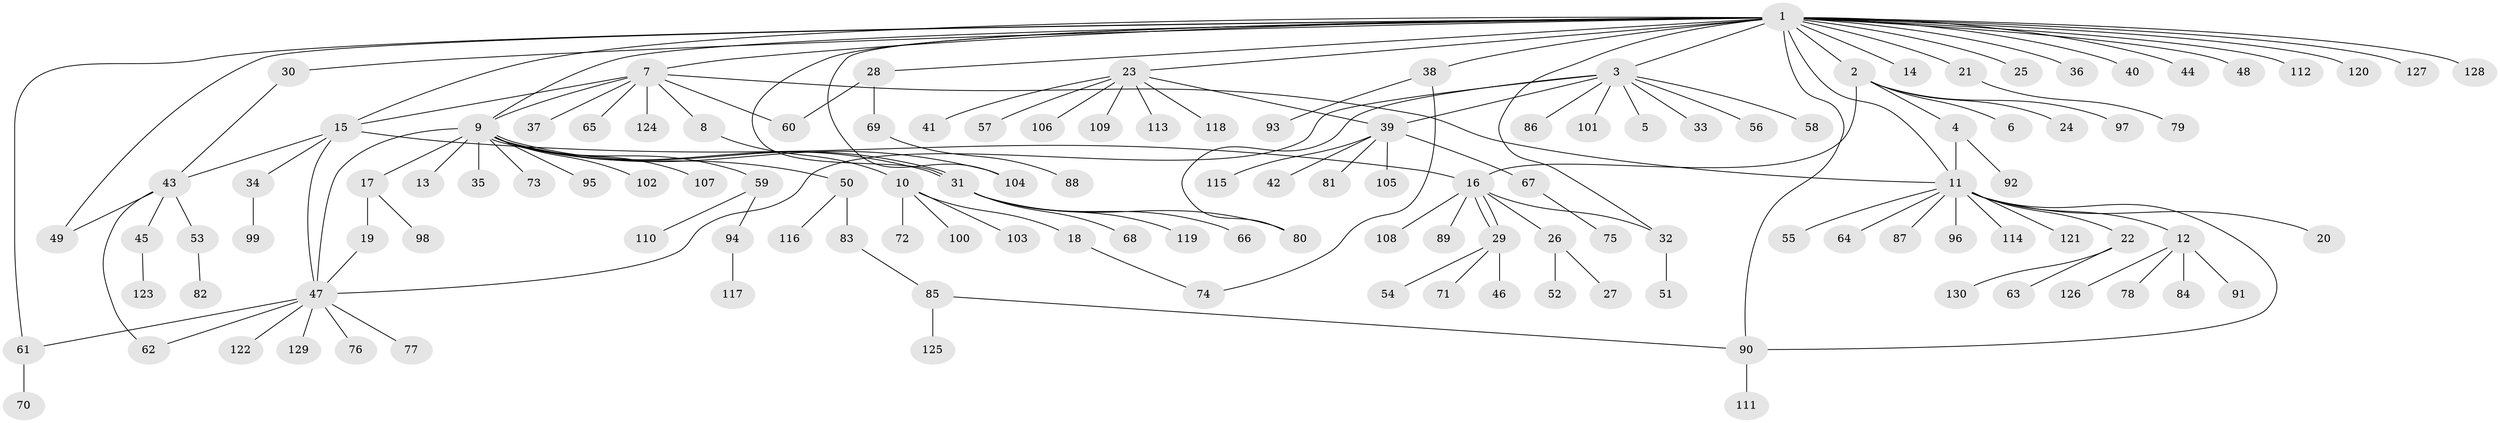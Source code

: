 // coarse degree distribution, {27: 0.009615384615384616, 5: 0.009615384615384616, 9: 0.028846153846153848, 2: 0.125, 1: 0.6730769230769231, 14: 0.019230769230769232, 4: 0.019230769230769232, 6: 0.038461538461538464, 10: 0.009615384615384616, 7: 0.009615384615384616, 3: 0.057692307692307696}
// Generated by graph-tools (version 1.1) at 2025/51/02/27/25 19:51:54]
// undirected, 130 vertices, 152 edges
graph export_dot {
graph [start="1"]
  node [color=gray90,style=filled];
  1;
  2;
  3;
  4;
  5;
  6;
  7;
  8;
  9;
  10;
  11;
  12;
  13;
  14;
  15;
  16;
  17;
  18;
  19;
  20;
  21;
  22;
  23;
  24;
  25;
  26;
  27;
  28;
  29;
  30;
  31;
  32;
  33;
  34;
  35;
  36;
  37;
  38;
  39;
  40;
  41;
  42;
  43;
  44;
  45;
  46;
  47;
  48;
  49;
  50;
  51;
  52;
  53;
  54;
  55;
  56;
  57;
  58;
  59;
  60;
  61;
  62;
  63;
  64;
  65;
  66;
  67;
  68;
  69;
  70;
  71;
  72;
  73;
  74;
  75;
  76;
  77;
  78;
  79;
  80;
  81;
  82;
  83;
  84;
  85;
  86;
  87;
  88;
  89;
  90;
  91;
  92;
  93;
  94;
  95;
  96;
  97;
  98;
  99;
  100;
  101;
  102;
  103;
  104;
  105;
  106;
  107;
  108;
  109;
  110;
  111;
  112;
  113;
  114;
  115;
  116;
  117;
  118;
  119;
  120;
  121;
  122;
  123;
  124;
  125;
  126;
  127;
  128;
  129;
  130;
  1 -- 2;
  1 -- 3;
  1 -- 7;
  1 -- 9;
  1 -- 11;
  1 -- 14;
  1 -- 15;
  1 -- 21;
  1 -- 23;
  1 -- 25;
  1 -- 28;
  1 -- 30;
  1 -- 31;
  1 -- 32;
  1 -- 36;
  1 -- 38;
  1 -- 40;
  1 -- 44;
  1 -- 48;
  1 -- 49;
  1 -- 61;
  1 -- 90;
  1 -- 104;
  1 -- 112;
  1 -- 120;
  1 -- 127;
  1 -- 128;
  2 -- 4;
  2 -- 6;
  2 -- 16;
  2 -- 24;
  2 -- 97;
  3 -- 5;
  3 -- 33;
  3 -- 39;
  3 -- 47;
  3 -- 56;
  3 -- 58;
  3 -- 80;
  3 -- 86;
  3 -- 101;
  4 -- 11;
  4 -- 92;
  7 -- 8;
  7 -- 9;
  7 -- 11;
  7 -- 15;
  7 -- 37;
  7 -- 60;
  7 -- 65;
  7 -- 124;
  8 -- 10;
  9 -- 13;
  9 -- 17;
  9 -- 31;
  9 -- 31;
  9 -- 35;
  9 -- 47;
  9 -- 50;
  9 -- 59;
  9 -- 73;
  9 -- 95;
  9 -- 102;
  9 -- 104;
  9 -- 107;
  10 -- 18;
  10 -- 72;
  10 -- 100;
  10 -- 103;
  11 -- 12;
  11 -- 20;
  11 -- 22;
  11 -- 55;
  11 -- 64;
  11 -- 87;
  11 -- 90;
  11 -- 96;
  11 -- 114;
  11 -- 121;
  12 -- 78;
  12 -- 84;
  12 -- 91;
  12 -- 126;
  15 -- 16;
  15 -- 34;
  15 -- 43;
  15 -- 47;
  16 -- 26;
  16 -- 29;
  16 -- 29;
  16 -- 32;
  16 -- 89;
  16 -- 108;
  17 -- 19;
  17 -- 98;
  18 -- 74;
  19 -- 47;
  21 -- 79;
  22 -- 63;
  22 -- 130;
  23 -- 39;
  23 -- 41;
  23 -- 57;
  23 -- 106;
  23 -- 109;
  23 -- 113;
  23 -- 118;
  26 -- 27;
  26 -- 52;
  28 -- 60;
  28 -- 69;
  29 -- 46;
  29 -- 54;
  29 -- 71;
  30 -- 43;
  31 -- 66;
  31 -- 68;
  31 -- 80;
  31 -- 119;
  32 -- 51;
  34 -- 99;
  38 -- 74;
  38 -- 93;
  39 -- 42;
  39 -- 67;
  39 -- 81;
  39 -- 105;
  39 -- 115;
  43 -- 45;
  43 -- 49;
  43 -- 53;
  43 -- 62;
  45 -- 123;
  47 -- 61;
  47 -- 62;
  47 -- 76;
  47 -- 77;
  47 -- 122;
  47 -- 129;
  50 -- 83;
  50 -- 116;
  53 -- 82;
  59 -- 94;
  59 -- 110;
  61 -- 70;
  67 -- 75;
  69 -- 88;
  83 -- 85;
  85 -- 90;
  85 -- 125;
  90 -- 111;
  94 -- 117;
}
